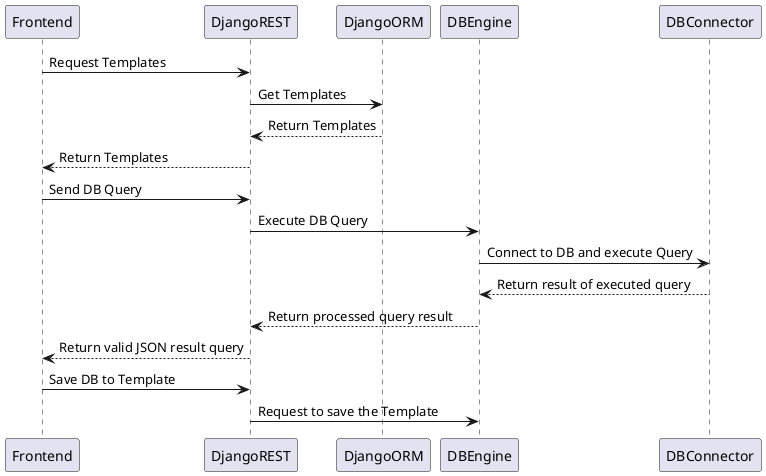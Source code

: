@startuml sequence

Frontend ->  DjangoREST: Request Templates
DjangoREST -> DjangoORM: Get Templates
DjangoREST <-- DjangoORM: Return Templates
Frontend <-- DjangoREST: Return Templates

Frontend -> DjangoREST: Send DB Query
DjangoREST -> DBEngine: Execute DB Query
DBEngine -> DBConnector: Connect to DB and execute Query
DBEngine <-- DBConnector: Return result of executed query
DjangoREST <-- DBEngine: Return processed query result
Frontend <-- DjangoREST: Return valid JSON result query

Frontend -> DjangoREST: Save DB to Template
DjangoREST -> DBEngine: Request to save the Template

@enduml
